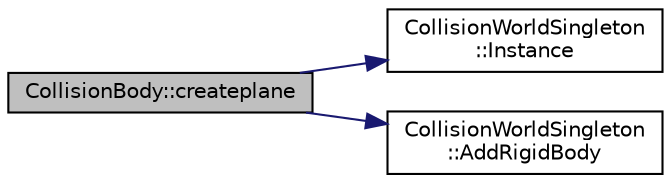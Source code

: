 digraph "CollisionBody::createplane"
{
  edge [fontname="Helvetica",fontsize="10",labelfontname="Helvetica",labelfontsize="10"];
  node [fontname="Helvetica",fontsize="10",shape=record];
  rankdir="LR";
  Node1 [label="CollisionBody::createplane",height=0.2,width=0.4,color="black", fillcolor="grey75", style="filled" fontcolor="black"];
  Node1 -> Node2 [color="midnightblue",fontsize="10",style="solid",fontname="Helvetica"];
  Node2 [label="CollisionWorldSingleton\l::Instance",height=0.2,width=0.4,color="black", fillcolor="white", style="filled",URL="$class_collision_world_singleton.html#ac582bf5f99e95541fbc6fe7c4a655c1a",tooltip="Gets the instance. "];
  Node1 -> Node3 [color="midnightblue",fontsize="10",style="solid",fontname="Helvetica"];
  Node3 [label="CollisionWorldSingleton\l::AddRigidBody",height=0.2,width=0.4,color="black", fillcolor="white", style="filled",URL="$class_collision_world_singleton.html#a24af5d0ff1c65d747c914e2868228dd1",tooltip="Adds a rigid body to the collision world. "];
}
